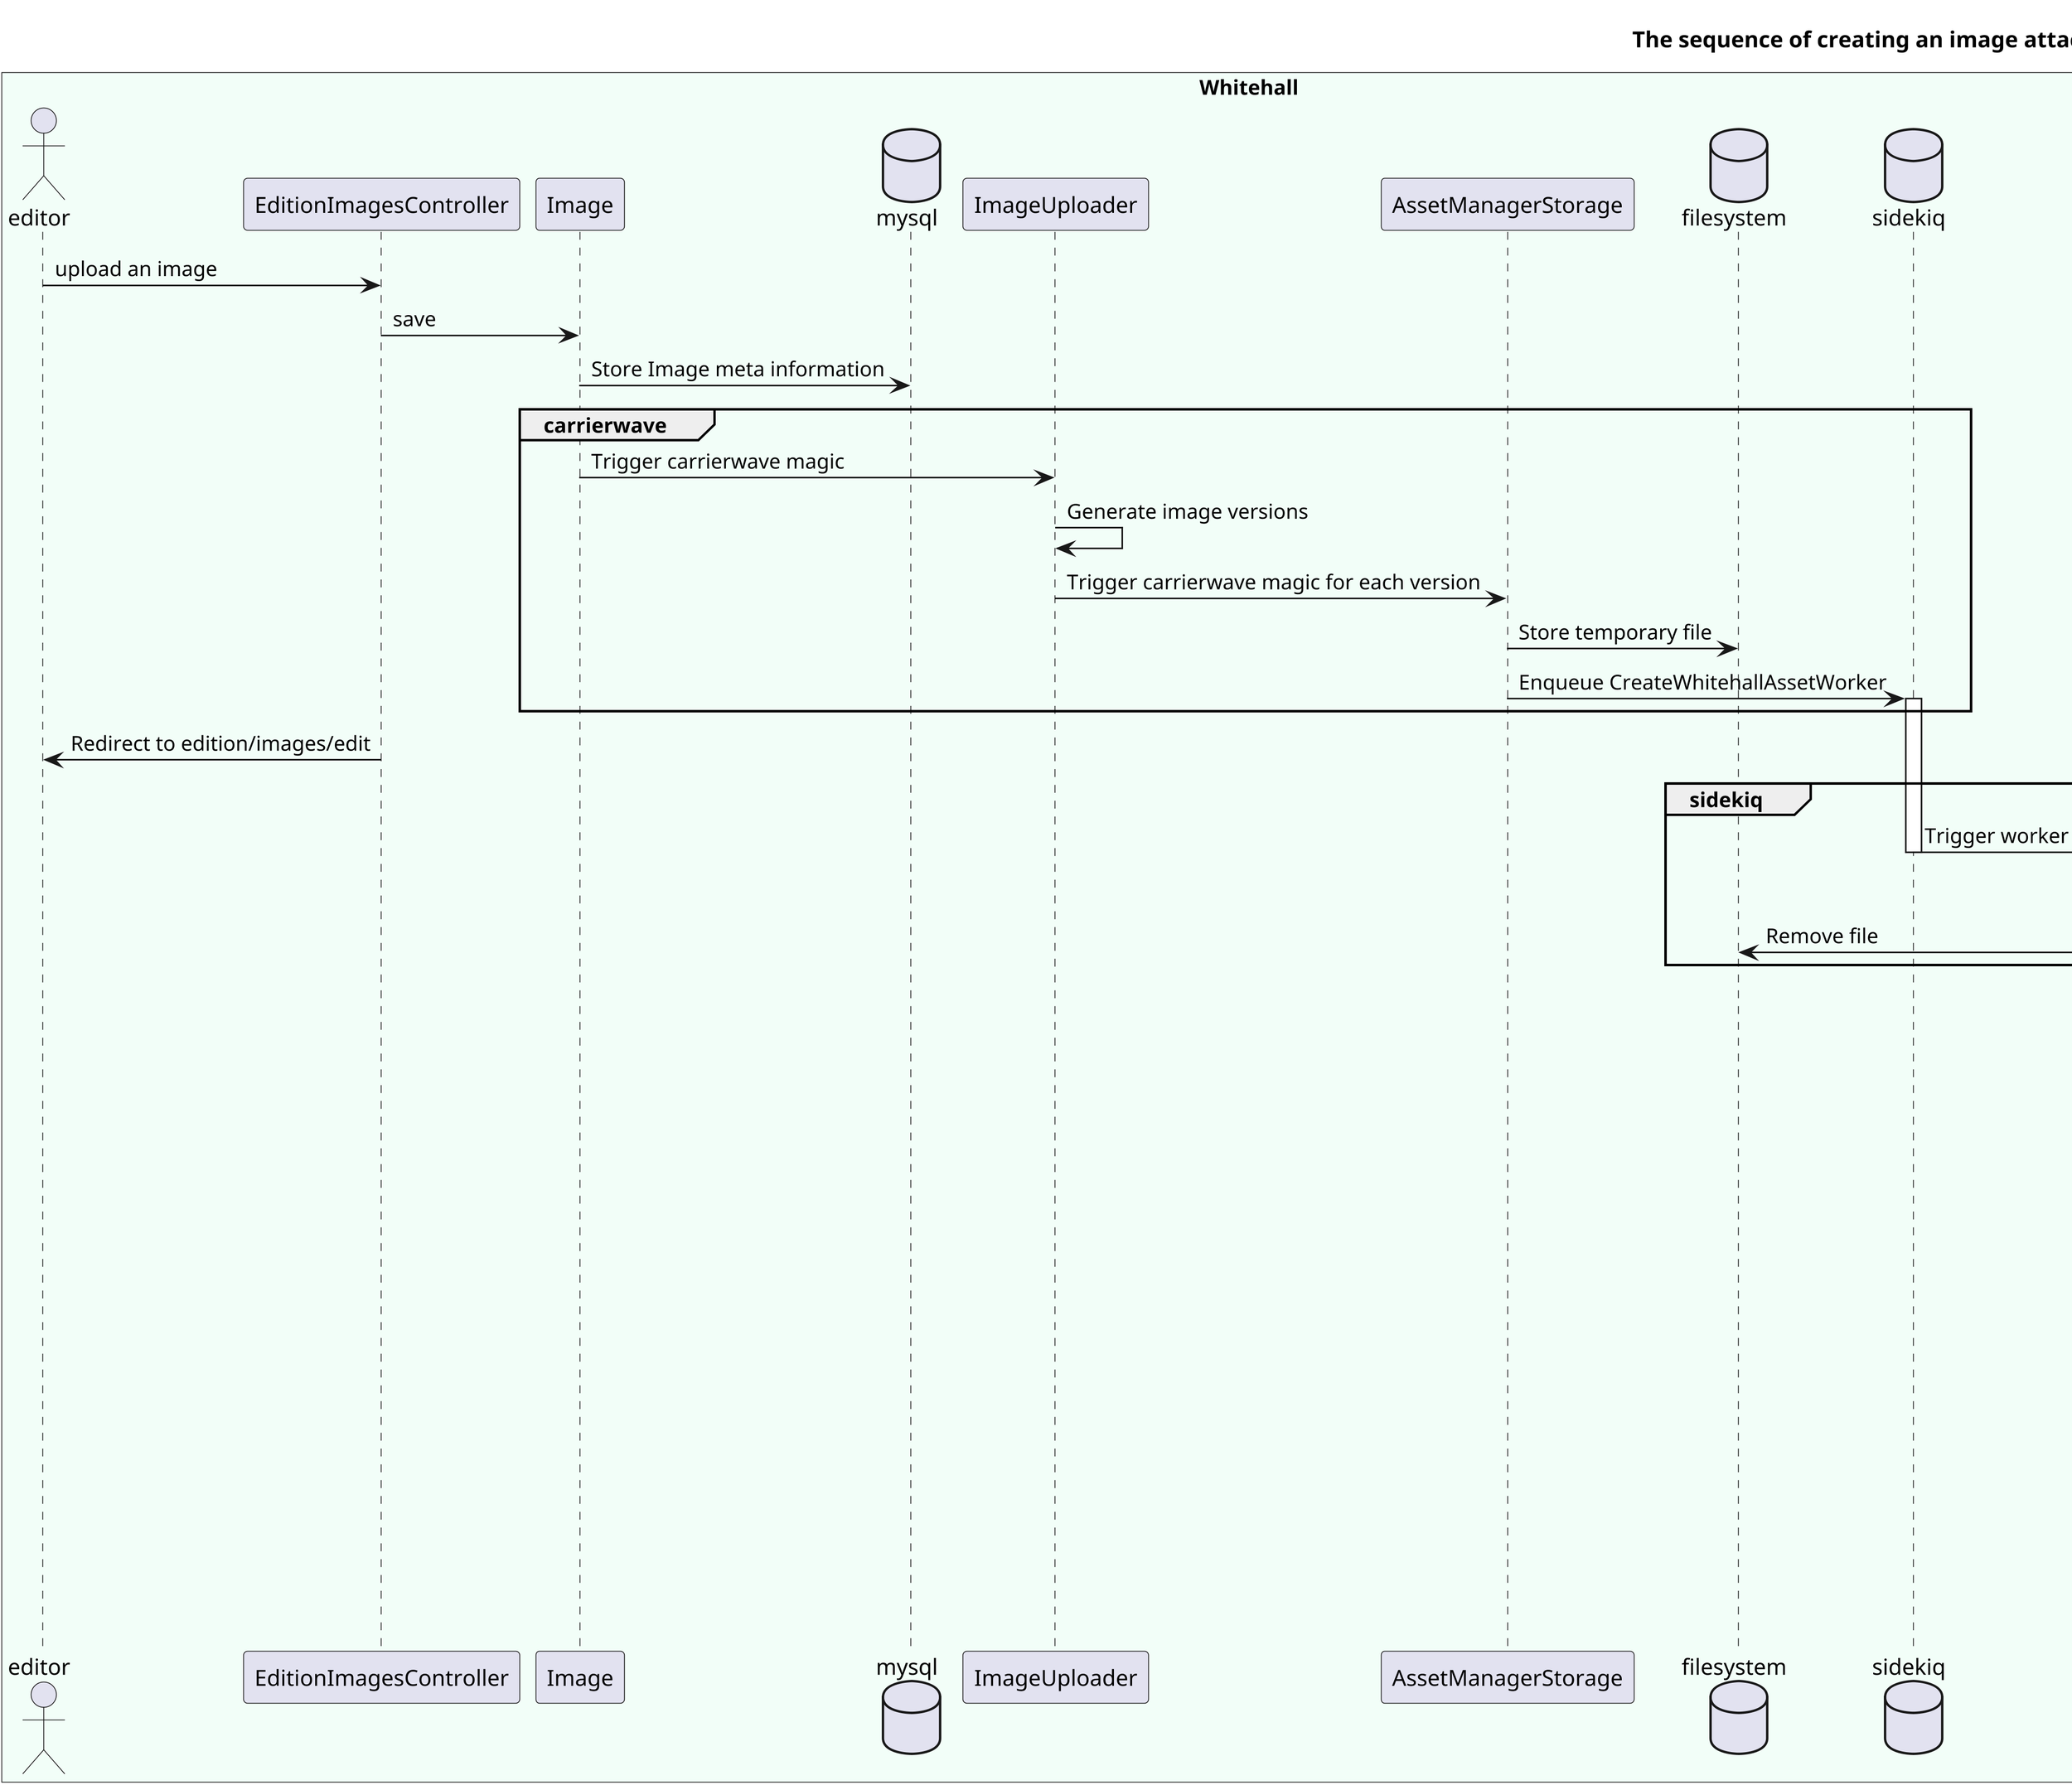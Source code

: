@startuml

skinparam dpi 300
title The sequence of creating an image attachment in Whitehall

box "Whitehall" #f2fef8
actor editor
participant EditionImagesController
participant Image
database mysql
participant ImageUploader
participant AssetManagerStorage
database filesystem
database sidekiq
participant CreateWhitehallAssetWorker
end box

box "Asset Manager" #f2f8fe
participant asset_manager
participant Asset
database am_filesystem
database am_sidekiq
participant VirusScanner
participant SaveToCloudStorageWorker
database S3
end box


editor -> EditionImagesController : upload an image
EditionImagesController -> Image : save
Image -> mysql : Store Image meta information

group carrierwave
    Image -> ImageUploader : Trigger carrierwave magic
    ImageUploader -> ImageUploader : Generate image versions
    ImageUploader -> AssetManagerStorage : Trigger carrierwave magic for each version
    AssetManagerStorage -> filesystem : Store temporary file
    AssetManagerStorage -> sidekiq++ : Enqueue CreateWhitehallAssetWorker
end group

EditionImagesController -> editor : Redirect to edition/images/edit

group sidekiq
    sidekiq -> CreateWhitehallAssetWorker--: Trigger worker for each image version
    CreateWhitehallAssetWorker -> asset_manager : Upload the file to Asset Manager
    CreateWhitehallAssetWorker -> filesystem : Remove file
end group

group carrierwave
    asset_manager -> Asset : Save
    Asset -> am_filesystem : Store temporary file
    Asset -> am_sidekiq++ : Enqueue VirusScanner
end group

group sidekiq
    am_sidekiq -> VirusScanner--: trigger worker
    VirusScanner -> Asset : Update state to be "clean"
    Asset -> am_sidekiq++ : Enqueue SaveToCloudStorageWorker
end group

group sidekiq
    am_sidekiq -> SaveToCloudStorageWorker--: trigger worker
    SaveToCloudStorageWorker -> S3 : Upload to S3
    SaveToCloudStorageWorker -> Asset : Update state to be "uploaded"
    Asset -> am_filesystem : Remove temp file
end group

@enduml
